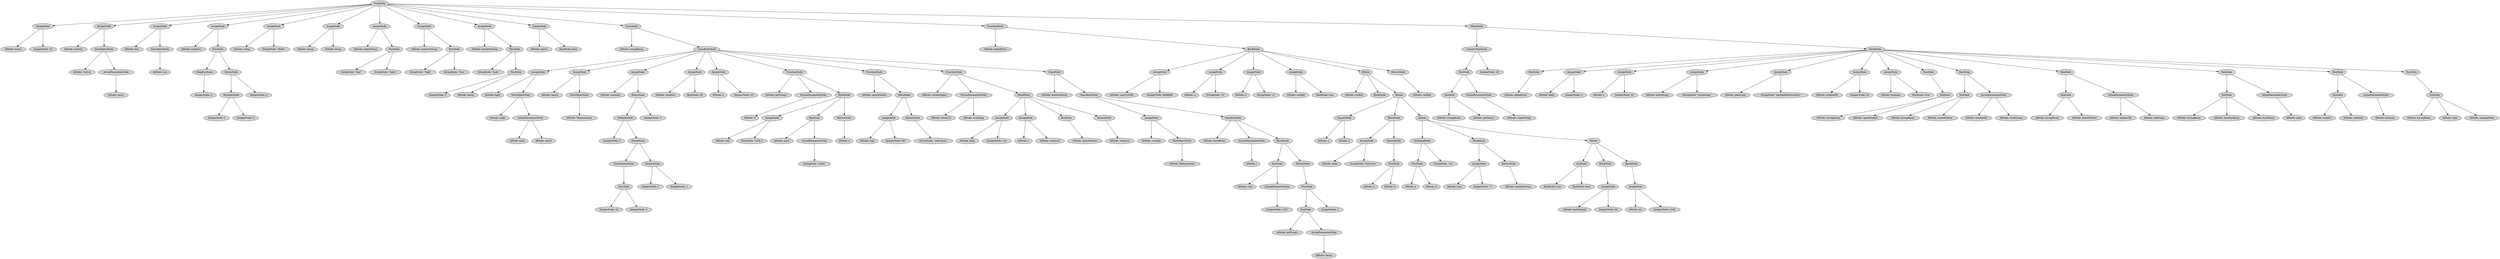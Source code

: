 digraph G {
	graph [ranksep=1.5 ratio=fill]
	node [style=filled]
	8763493108975 [label=ProgNode]
	8763493060840 [label=AssignNode]
	8763493108975 -> 8763493060840
	8763493060861 [label="IdNode: temp1"]
	8763493060840 -> 8763493060861
	8763493062685 [label="IntegerNode: 10"]
	8763493060840 -> 8763493062685
	8763493060854 [label=AssignNode]
	8763493108975 -> 8763493060854
	-9223363273361713141 [label="IdNode: switch1"]
	8763493060854 -> -9223363273361713141
	-9223363273361713113 [label=NewObjectNode]
	8763493060854 -> -9223363273361713113
	-9223363273361713106 [label="IdNode: Switch"]
	-9223363273361713113 -> -9223363273361713106
	8763493062699 [label=ActualParameterNode]
	-9223363273361713113 -> 8763493062699
	-9223363273361713064 [label="IdNode: pin11"]
	8763493062699 -> -9223363273361713064
	8763493062664 [label=AssignNode]
	8763493108975 -> 8763493062664
	-9223363273361713120 [label="IdNode: list1"]
	8763493062664 -> -9223363273361713120
	8763493062713 [label=NewObjectNode]
	8763493062664 -> 8763493062713
	-9223363273361713085 [label="IdNode: List"]
	8763493062713 -> -9223363273361713085
	-9223363273361713148 [label=AssignNode]
	8763493108975 -> -9223363273361713148
	8763493062706 [label="IdNode: number1"]
	-9223363273361713148 -> 8763493062706
	-9223363273361713099 [label=PlusNode]
	-9223363273361713148 -> -9223363273361713099
	8763493062727 [label=NegativeNode]
	-9223363273361713099 -> 8763493062727
	8763493062748 [label="IntegerNode: 4"]
	8763493062727 -> 8763493062748
	-9223363273361713057 [label=MinusNode]
	-9223363273361713099 -> -9223363273361713057
	-9223363273361713071 [label=MultiplyNode]
	-9223363273361713057 -> -9223363273361713071
	8763493062755 [label="IntegerNode: 2"]
	-9223363273361713071 -> 8763493062755
	-9223363273361713043 [label="IntegerNode: 3"]
	-9223363273361713071 -> -9223363273361713043
	-9223363273361713036 [label="IntegerNode: 2"]
	-9223363273361713057 -> -9223363273361713036
	8763493062671 [label=AssignNode]
	8763493108975 -> 8763493062671
	-9223363273361713092 [label="IdNode: string"]
	8763493062671 -> -9223363273361713092
	8763493062762 [label="StringNode: \"Hello\""]
	8763493062671 -> 8763493062762
	8763493062678 [label=AssignNode]
	8763493108975 -> 8763493062678
	8763493062734 [label="IdNode: bacon"]
	8763493062678 -> 8763493062734
	8763493062797 [label="IdNode: string"]
	8763493062678 -> 8763493062797
	8763493062692 [label=AssignNode]
	8763493108975 -> 8763493062692
	-9223363273361713029 [label="IdNode: superString"]
	8763493062692 -> -9223363273361713029
	-9223363273361713022 [label=PlusNode]
	8763493062692 -> -9223363273361713022
	-9223363273361713015 [label="StringNode: \"hey\""]
	-9223363273361713022 -> -9223363273361713015
	-9223363273361712994 [label="StringNode: \"baby\""]
	-9223363273361713022 -> -9223363273361712994
	-9223363273361713078 [label=AssignNode]
	8763493108975 -> -9223363273361713078
	8763493062790 [label="IdNode: numberString"]
	-9223363273361713078 -> 8763493062790
	8763493062818 [label=PlusNode]
	-9223363273361713078 -> 8763493062818
	8763493062825 [label="StringNode: \"high\""]
	8763493062818 -> 8763493062825
	-9223363273361712973 [label="StringNode: \"five\""]
	8763493062818 -> -9223363273361712973
	8763493062769 [label=AssignNode]
	8763493108975 -> 8763493062769
	8763493062804 [label="IdNode: numberString"]
	8763493062769 -> 8763493062804
	8763493062839 [label=PlusNode]
	8763493062769 -> 8763493062839
	8763493062846 [label="StringNode: \"high\""]
	8763493062839 -> 8763493062846
	-9223363273361712959 [label=PlusNode]
	8763493062839 -> -9223363273361712959
	8763493062860 [label="IntegerNode: 5"]
	-9223363273361712959 -> 8763493062860
	8763493062874 [label="IdNode: bacon"]
	-9223363273361712959 -> 8763493062874
	8763493062741 [label=AssignNode]
	8763493108975 -> 8763493062741
	-9223363273361712987 [label="IdNode: input1"]
	8763493062741 -> -9223363273361712987
	-9223363273361712931 [label="BoolNode: false"]
	8763493062741 -> -9223363273361712931
	8763493062832 [label=ClassNode]
	8763493108975 -> 8763493062832
	8763493062811 [label="IdNode: LivingRoom"]
	8763493062832 -> 8763493062811
	-9223363273361713008 [label=ClassBodyNode]
	8763493062832 -> -9223363273361713008
	8763493062853 [label=AssignNode]
	-9223363273361713008 -> 8763493062853
	-9223363273361712952 [label="IdNode: light"]
	8763493062853 -> -9223363273361712952
	8763493062902 [label=NewObjectNode]
	8763493062853 -> 8763493062902
	8763493062909 [label="IdNode: Light"]
	8763493062902 -> 8763493062909
	-9223363273361710588 [label=ActualParameterNode]
	8763493062902 -> -9223363273361710588
	8763493065259 [label="IdNode: pin9"]
	-9223363273361710588 -> 8763493065259
	-9223363273361710553 [label="IdNode: pin10"]
	-9223363273361710588 -> -9223363273361710553
	8763493062867 [label=AssignNode]
	-9223363273361713008 -> 8763493062867
	8763493062888 [label="IdNode: temp1"]
	8763493062867 -> 8763493062888
	8763493065224 [label=NewObjectNode]
	8763493062867 -> 8763493065224
	8763493065231 [label="IdNode: Thermometer"]
	8763493065224 -> 8763493065231
	8763493062881 [label=AssignNode]
	-9223363273361713008 -> 8763493062881
	-9223363273361712903 [label="IdNode: constant"]
	8763493062881 -> -9223363273361712903
	8763493065238 [label=MinusNode]
	8763493062881 -> 8763493065238
	-9223363273361710567 [label=MultiplyNode]
	8763493065238 -> -9223363273361710567
	-9223363273361710546 [label="IntegerNode: 5"]
	-9223363273361710567 -> -9223363273361710546
	8763493065266 [label=DivideNode]
	-9223363273361710567 -> 8763493065266
	8763493065245 [label=ParenthesesNode]
	8763493065266 -> 8763493065245
	8763493065280 [label=PlusNode]
	8763493065245 -> 8763493065280
	8763493065294 [label="IntegerNode: 10"]
	8763493065280 -> 8763493065294
	-9223363273361710504 [label="IntegerNode: 4"]
	8763493065280 -> -9223363273361710504
	-9223363273361710539 [label=ModuloNode]
	8763493065266 -> -9223363273361710539
	-9223363273361710525 [label="IntegerNode: 2"]
	-9223363273361710539 -> -9223363273361710525
	8763493065308 [label="IntegerNode: 1"]
	-9223363273361710539 -> 8763493065308
	-9223363273361710532 [label="IntegerNode: 3"]
	8763493065238 -> -9223363273361710532
	-9223363273361712938 [label=AssignNode]
	-9223363273361713008 -> -9223363273361712938
	-9223363273361710581 [label="IdNode: window1"]
	-9223363273361712938 -> -9223363273361710581
	8763493065301 [label="BoolNode: off"]
	-9223363273361712938 -> 8763493065301
	8763493065252 [label=AssignNode]
	-9223363273361713008 -> 8763493065252
	-9223363273361710511 [label="IdNode: x"]
	8763493065252 -> -9223363273361710511
	-9223363273361710483 [label="IntegerNode: 10"]
	8763493065252 -> -9223363273361710483
	-9223363273361710574 [label=FunctionNode]
	-9223363273361713008 -> -9223363273361710574
	-9223363273361710560 [label="IdNode: getTemp1"]
	-9223363273361710574 -> -9223363273361710560
	8763493065287 [label=FormalParameterNode]
	-9223363273361710574 -> 8763493065287
	-9223363273361710497 [label="IdNode: n"]
	8763493065287 -> -9223363273361710497
	-9223363273361710518 [label=BlockNode]
	-9223363273361710574 -> -9223363273361710518
	-9223363273361710490 [label=AssignNode]
	-9223363273361710518 -> -9223363273361710490
	8763493065336 [label="IdNode: dab"]
	-9223363273361710490 -> 8763493065336
	8763493065364 [label="FloatNode: 1234.2"]
	-9223363273361710490 -> 8763493065364
	8763493065322 [label=RunNode]
	-9223363273361710518 -> 8763493065322
	-9223363273361710462 [label="IdNode: print"]
	8763493065322 -> -9223363273361710462
	-9223363273361710476 [label=ActualParameterNode]
	8763493065322 -> -9223363273361710476
	8763493065378 [label="StringNode: \"hello\""]
	-9223363273361710476 -> 8763493065378
	-9223363273361710469 [label=ReturnNode]
	-9223363273361710518 -> -9223363273361710469
	-9223363273361710413 [label="IdNode: n"]
	-9223363273361710469 -> -9223363273361710413
	8763493065329 [label=FunctionNode]
	-9223363273361713008 -> 8763493065329
	8763493065343 [label="IdNode: openWindow"]
	8763493065329 -> 8763493065343
	-9223363273361710441 [label=BlockNode]
	8763493065329 -> -9223363273361710441
	-9223363273361710455 [label=AssignNode]
	-9223363273361710441 -> -9223363273361710455
	-9223363273361710427 [label="IdNode: clap"]
	-9223363273361710455 -> -9223363273361710427
	-9223363273361710399 [label="IntegerNode: 987"]
	-9223363273361710455 -> -9223363273361710399
	8763493065357 [label=ReturnNode]
	-9223363273361710441 -> 8763493065357
	-9223363273361710392 [label="StringNode: \"well done\""]
	8763493065357 -> -9223363273361710392
	8763493065350 [label=FunctionNode]
	-9223363273361713008 -> 8763493065350
	-9223363273361710420 [label="IdNode: closeWindow"]
	8763493065350 -> -9223363273361710420
	8763493065399 [label=FormalParameterNode]
	8763493065350 -> 8763493065399
	8763493065371 [label="IdNode: window2"]
	8763493065399 -> 8763493065371
	8763493065385 [label="IdNode: sumthing"]
	8763493065399 -> 8763493065385
	-9223363273361710434 [label=BlockNode]
	8763493065350 -> -9223363273361710434
	8763493065392 [label=AssignNode]
	-9223363273361710434 -> 8763493065392
	-9223363273361710385 [label="IdNode: baby"]
	8763493065392 -> -9223363273361710385
	-9223363273361710357 [label="IntegerNode: 123"]
	8763493065392 -> -9223363273361710357
	8763493065420 [label=AssignNode]
	-9223363273361710434 -> 8763493065420
	8763493065434 [label="IdNode: a"]
	8763493065420 -> 8763493065434
	8763493065469 [label="IdNode: window2"]
	8763493065420 -> 8763493065469
	8763493065406 [label=RunNode]
	-9223363273361710434 -> 8763493065406
	8763493065455 [label="IdNode: openWindow"]
	8763493065406 -> 8763493065455
	8763493065427 [label=ReturnNode]
	-9223363273361710434 -> 8763493065427
	8763493069078 [label="IdNode: window2"]
	8763493065427 -> 8763493069078
	8763493065441 [label=ClassNode]
	-9223363273361713008 -> 8763493065441
	-9223363273361710378 [label="IdNode: AnotherRoom"]
	8763493065441 -> -9223363273361710378
	8763493065413 [label=ClassBodyNode]
	8763493065441 -> 8763493065413
	-9223363273361710350 [label=AssignNode]
	8763493065413 -> -9223363273361710350
	8763493065462 [label="IdNode: variable"]
	-9223363273361710350 -> 8763493065462
	8763493069085 [label=NewObjectNode]
	-9223363273361710350 -> 8763493069085
	-9223363273361706720 [label="IdNode: Thermometer"]
	8763493069085 -> -9223363273361706720
	-9223363273361710364 [label=FunctionNode]
	8763493065413 -> -9223363273361710364
	8763493065448 [label="IdNode: burnRoom"]
	-9223363273361710364 -> 8763493065448
	8763493069064 [label=FormalParameterNode]
	-9223363273361710364 -> 8763493069064
	-9223363273361706748 [label="IdNode: i"]
	8763493069064 -> -9223363273361706748
	8763493069071 [label=BlockNode]
	-9223363273361710364 -> 8763493069071
	-9223363273361706727 [label=RunNode]
	8763493069071 -> -9223363273361706727
	8763493069099 [label="IdNode: wait"]
	-9223363273361706727 -> 8763493069099
	8763493069092 [label=ActualParameterNode]
	-9223363273361706727 -> 8763493069092
	-9223363273361706678 [label="IntegerNode: 1337"]
	8763493069092 -> -9223363273361706678
	-9223363273361706713 [label=ReturnNode]
	8763493069071 -> -9223363273361706713
	8763493069134 [label=PlusNode]
	-9223363273361706713 -> 8763493069134
	-9223363273361706671 [label=RunNode]
	8763493069134 -> -9223363273361706671
	8763493069148 [label="IdNode: getTemp1"]
	-9223363273361706671 -> 8763493069148
	8763493069141 [label=ActualParameterNode]
	-9223363273361706671 -> 8763493069141
	8763493069183 [label="IdNode: bacon"]
	8763493069141 -> 8763493069183
	8763493069155 [label="IntegerNode: 2"]
	8763493069134 -> 8763493069155
	-9223363273361712945 [label=FunctionNode]
	8763493108975 -> -9223363273361712945
	8763493062895 [label="IdNode: globalFunc"]
	-9223363273361712945 -> 8763493062895
	-9223363273361712910 [label=BlockNode]
	-9223363273361712945 -> -9223363273361712910
	8763493065315 [label=AssignNode]
	-9223363273361712910 -> 8763493065315
	-9223363273361710371 [label="IdNode: smil123456"]
	8763493065315 -> -9223363273361710371
	8763493069113 [label="IntegerNode: 6666666"]
	8763493065315 -> 8763493069113
	-9223363273361710448 [label=AssignNode]
	-9223363273361712910 -> -9223363273361710448
	-9223363273361706734 [label="IdNode: a"]
	-9223363273361710448 -> -9223363273361706734
	-9223363273361706650 [label="StringNode: \"h\""]
	-9223363273361710448 -> -9223363273361706650
	-9223363273361706692 [label=AssignNode]
	-9223363273361712910 -> -9223363273361706692
	8763493069120 [label="IdNode: b"]
	-9223363273361706692 -> 8763493069120
	-9223363273361706657 [label="StringNode: \"a\""]
	-9223363273361706692 -> -9223363273361706657
	-9223363273361706741 [label=AssignNode]
	-9223363273361712910 -> -9223363273361706741
	8763493069127 [label="IdNode: varBoll"]
	-9223363273361706741 -> 8763493069127
	-9223363273361706636 [label="BoolNode: true"]
	-9223363273361706741 -> -9223363273361706636
	-9223363273361706699 [label=IfNode]
	-9223363273361712910 -> -9223363273361706699
	8763493069197 [label="IdNode: varBoll"]
	-9223363273361706699 -> 8763493069197
	-9223363273361706664 [label=BlockNode]
	-9223363273361706699 -> -9223363273361706664
	-9223363273361706643 [label=IfNode]
	-9223363273361706699 -> -9223363273361706643
	-9223363273361706629 [label=EqualsNode]
	-9223363273361706643 -> -9223363273361706629
	-9223363273361706594 [label="IdNode: a"]
	-9223363273361706629 -> -9223363273361706594
	8763493069225 [label="IdNode: b"]
	-9223363273361706629 -> 8763493069225
	8763493069190 [label=BlockNode]
	-9223363273361706643 -> 8763493069190
	8763493069176 [label=AssignNode]
	8763493069190 -> 8763493069176
	-9223363273361706601 [label="IdNode: haha"]
	8763493069176 -> -9223363273361706601
	-9223363273361706573 [label="StringNode: \"fuck you\""]
	8763493069176 -> -9223363273361706573
	-9223363273361706608 [label=ReturnNode]
	8763493069190 -> -9223363273361706608
	8763493069239 [label=PlusNode]
	-9223363273361706608 -> 8763493069239
	8763493069253 [label="IdNode: a"]
	8763493069239 -> 8763493069253
	-9223363273361706545 [label="IdNode: b"]
	8763493069239 -> -9223363273361706545
	-9223363273361706587 [label=IfNode]
	-9223363273361706643 -> -9223363273361706587
	8763493069218 [label=NotEqualNode]
	-9223363273361706587 -> 8763493069218
	8763493069211 [label=PlusNode]
	8763493069218 -> 8763493069211
	8763493069267 [label="IdNode: a"]
	8763493069211 -> 8763493069267
	8763493069274 [label="IdNode: b"]
	8763493069211 -> 8763493069274
	-9223363273361706531 [label="StringNode: \"ha\""]
	8763493069218 -> -9223363273361706531
	8763493069232 [label=BlockNode]
	-9223363273361706587 -> 8763493069232
	-9223363273361706615 [label=AssignNode]
	8763493069232 -> -9223363273361706615
	-9223363273361706566 [label="IdNode: yaya"]
	-9223363273361706615 -> -9223363273361706566
	8763493069295 [label="IntegerNode: 77"]
	-9223363273361706615 -> 8763493069295
	8763493069246 [label=ReturnNode]
	8763493069232 -> 8763493069246
	8763493069309 [label="IdNode: numberString"]
	8763493069246 -> 8763493069309
	-9223363273361251605 [label=IfNode]
	-9223363273361706587 -> -9223363273361251605
	-9223363273361706559 [label=AndNode]
	-9223363273361251605 -> -9223363273361706559
	-9223363273361706517 [label="BoolNode: true"]
	-9223363273361706559 -> -9223363273361706517
	-9223363273361703932 [label="BoolNode: false"]
	-9223363273361706559 -> -9223363273361703932
	-9223363273361706538 [label=BlockNode]
	-9223363273361251605 -> -9223363273361706538
	-9223363273361706510 [label=AssignNode]
	-9223363273361706538 -> -9223363273361706510
	-9223363273361706503 [label="IdNode: maddidaddi"]
	-9223363273361706510 -> -9223363273361706503
	8763493071901 [label="IntegerNode: 69"]
	-9223363273361706510 -> 8763493071901
	8763493069302 [label=BlockNode]
	-9223363273361251605 -> 8763493069302
	-9223363273361703925 [label=AssignNode]
	8763493069302 -> -9223363273361703925
	-9223363273361703918 [label="IdNode: xyz"]
	-9223363273361703925 -> -9223363273361703918
	8763493071922 [label="IntegerNode: 1234"]
	-9223363273361703925 -> 8763493071922
	8763493069169 [label=ReturnNode]
	-9223363273361712910 -> 8763493069169
	8763493071880 [label="IdNode: varBoll"]
	8763493069169 -> 8763493071880
	8763493065273 [label=WhenNode]
	8763493108975 -> 8763493065273
	-9223363273361706706 [label=GreaterThanNode]
	8763493065273 -> -9223363273361706706
	-9223363273361706622 [label=RunNode]
	-9223363273361706706 -> -9223363273361706622
	8763493069288 [label=DotNode]
	-9223363273361706622 -> 8763493069288
	-9223363273361706524 [label="IdNode: LivingRoom"]
	8763493069288 -> -9223363273361706524
	8763493069260 [label="IdNode: getTemp1"]
	8763493069288 -> 8763493069260
	8763493069204 [label=ActualParameterNode]
	-9223363273361706622 -> 8763493069204
	8763493071929 [label="IdNode: superString"]
	8763493069204 -> 8763493071929
	-9223363273361703904 [label="IntegerNode: 20"]
	-9223363273361706706 -> -9223363273361703904
	-9223363273361710406 [label=BlockNode]
	8763493065273 -> -9223363273361710406
	8763493069106 [label=RunNode]
	-9223363273361710406 -> 8763493069106
	-9223363273361706552 [label="IdNode: globalFunc"]
	8763493069106 -> -9223363273361706552
	8763493069281 [label=AssignNode]
	-9223363273361710406 -> 8763493069281
	8763493071894 [label="IdNode: hello"]
	8763493069281 -> 8763493071894
	-9223363273361703890 [label="IntegerNode: 2"]
	8763493069281 -> -9223363273361703890
	8763493071908 [label=AssignNode]
	-9223363273361710406 -> 8763493071908
	-9223363273361703897 [label="IdNode: x"]
	8763493071908 -> -9223363273361703897
	8763493071950 [label="IntegerNode: 22"]
	8763493071908 -> 8763493071950
	-9223363273361703911 [label=AssignNode]
	-9223363273361710406 -> -9223363273361703911
	-9223363273361703869 [label="IdNode: lorteString"]
	-9223363273361703911 -> -9223363273361703869
	-9223363273361703848 [label="StringNode: \"lortestring\""]
	-9223363273361703911 -> -9223363273361703848
	8763493071887 [label=AssignNode]
	-9223363273361710406 -> 8763493071887
	-9223363273361703855 [label="IdNode: pikString"]
	8763493071887 -> -9223363273361703855
	-9223363273361703834 [label="StringNode: \"JenMedDeStoreSten\""]
	8763493071887 -> -9223363273361703834
	8763493071915 [label=AssignNode]
	-9223363273361710406 -> 8763493071915
	8763493071964 [label="IdNode: windowXX"]
	8763493071915 -> 8763493071964
	8763493071992 [label="IntegerNode: 55"]
	8763493071915 -> 8763493071992
	-9223363273361703876 [label=AssignNode]
	-9223363273361710406 -> -9223363273361703876
	8763493071978 [label="IdNode: boolman"]
	-9223363273361703876 -> 8763493071978
	-9223363273361703806 [label="BoolNode: true"]
	-9223363273361703876 -> -9223363273361703806
	8763493071943 [label=RunNode]
	-9223363273361710406 -> 8763493071943
	8763493071985 [label=DotNode]
	8763493071943 -> 8763493071985
	-9223363273361703813 [label="IdNode: LivingRoom"]
	8763493071985 -> -9223363273361703813
	-9223363273361703820 [label="IdNode: openWindow"]
	8763493071985 -> -9223363273361703820
	8763493071957 [label=RunNode]
	-9223363273361710406 -> 8763493071957
	8763493072013 [label=DotNode]
	8763493071957 -> 8763493072013
	-9223363273361703799 [label="IdNode: LivingRoom"]
	8763493072013 -> -9223363273361703799
	-9223363273361703792 [label="IdNode: closeWindow"]
	8763493072013 -> -9223363273361703792
	8763493072006 [label=ActualParameterNode]
	8763493071957 -> 8763493072006
	-9223363273361703757 [label="IdNode: windowXX"]
	8763493072006 -> -9223363273361703757
	8763493072048 [label="IdNode: lorteString"]
	8763493072006 -> 8763493072048
	-9223363273361703778 [label=RunNode]
	-9223363273361710406 -> -9223363273361703778
	8763493072034 [label=DotNode]
	-9223363273361703778 -> 8763493072034
	-9223363273361703785 [label="IdNode: LivingRoom"]
	8763493072034 -> -9223363273361703785
	-9223363273361703771 [label="IdNode: closeWindow"]
	8763493072034 -> -9223363273361703771
	8763493071999 [label=ActualParameterNode]
	-9223363273361703778 -> 8763493071999
	-9223363273361703729 [label="IdNode: windowXX"]
	8763493071999 -> -9223363273361703729
	8763493072076 [label="IdNode: pikString"]
	8763493071999 -> 8763493072076
	8763493072062 [label=RunNode]
	-9223363273361710406 -> 8763493072062
	-9223363273361703736 [label=DotNode]
	8763493072062 -> -9223363273361703736
	8763493072055 [label="IdNode: LivingRoom"]
	-9223363273361703736 -> 8763493072055
	-9223363273361703750 [label="IdNode: AnotherRoom"]
	-9223363273361703736 -> -9223363273361703750
	8763493072083 [label="IdNode: burnRoom"]
	-9223363273361703736 -> 8763493072083
	8763493072020 [label=ActualParameterNode]
	8763493072062 -> 8763493072020
	8763493072111 [label="IdNode: hello"]
	8763493072020 -> 8763493072111
	-9223363273361703764 [label=RunNode]
	-9223363273361710406 -> -9223363273361703764
	-9223363273361703722 [label=DotNode]
	-9223363273361703764 -> -9223363273361703722
	-9223363273361703715 [label="IdNode: switch1"]
	-9223363273361703722 -> -9223363273361703715
	8763493072097 [label="IdNode: setMode"]
	-9223363273361703722 -> 8763493072097
	-9223363273361703743 [label=ActualParameterNode]
	-9223363273361703764 -> -9223363273361703743
	-9223363273361702645 [label="IdNode: boolman"]
	-9223363273361703743 -> -9223363273361702645
	8763493072069 [label=RunNode]
	-9223363273361710406 -> 8763493072069
	8763493072125 [label=DotNode]
	8763493072069 -> 8763493072125
	8763493072118 [label="IdNode: LivingRoom"]
	8763493072125 -> 8763493072118
	-9223363273361703687 [label="IdNode: light"]
	8763493072125 -> -9223363273361703687
	-9223363273361702652 [label="IdNode: changeMode"]
	8763493072125 -> -9223363273361702652
	overlap=false
}
